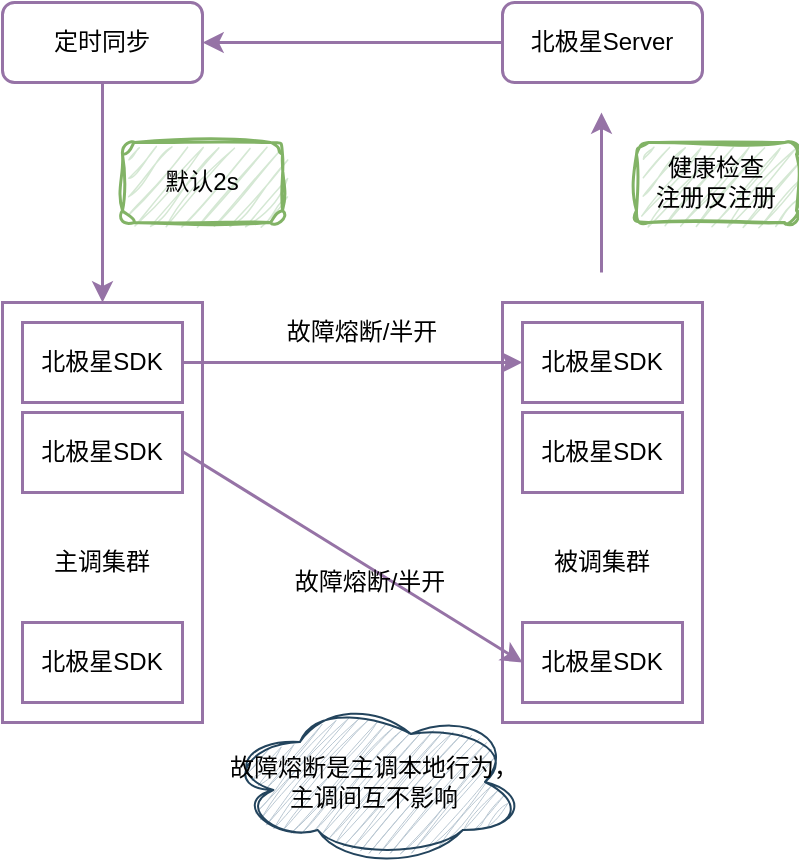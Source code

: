 <mxfile version="21.4.0" type="github">
  <diagram name="第 1 页" id="bxmQuoc_s092ykwbik4G">
    <mxGraphModel dx="1306" dy="740" grid="1" gridSize="10" guides="1" tooltips="1" connect="1" arrows="1" fold="1" page="1" pageScale="1" pageWidth="827" pageHeight="1169" math="0" shadow="0">
      <root>
        <mxCell id="0" />
        <mxCell id="1" parent="0" />
        <mxCell id="F27UzN-mEICpg0OeY6OQ-1" value="北极星Server" style="rounded=1;whiteSpace=wrap;html=1;fillColor=none;strokeWidth=1.5;strokeColor=#9673a6;" parent="1" vertex="1">
          <mxGeometry x="480" y="340" width="100" height="40" as="geometry" />
        </mxCell>
        <mxCell id="F27UzN-mEICpg0OeY6OQ-4" value="" style="rounded=0;whiteSpace=wrap;html=1;fillColor=none;strokeWidth=1.5;strokeColor=#9673a6;" parent="1" vertex="1">
          <mxGeometry x="230" y="490" width="100" height="210" as="geometry" />
        </mxCell>
        <mxCell id="F27UzN-mEICpg0OeY6OQ-5" value="定时同步" style="rounded=1;whiteSpace=wrap;html=1;fillColor=none;strokeWidth=1.5;strokeColor=#9673a6;" parent="1" vertex="1">
          <mxGeometry x="230" y="340" width="100" height="40" as="geometry" />
        </mxCell>
        <mxCell id="F27UzN-mEICpg0OeY6OQ-6" value="" style="rounded=0;whiteSpace=wrap;html=1;fillColor=none;strokeWidth=1.5;strokeColor=#9673a6;" parent="1" vertex="1">
          <mxGeometry x="480" y="490" width="100" height="210" as="geometry" />
        </mxCell>
        <mxCell id="F27UzN-mEICpg0OeY6OQ-8" value="北极星SDK" style="rounded=0;whiteSpace=wrap;html=1;fillColor=none;strokeWidth=1.5;strokeColor=#9673a6;" parent="1" vertex="1">
          <mxGeometry x="490" y="500" width="80" height="40" as="geometry" />
        </mxCell>
        <mxCell id="F27UzN-mEICpg0OeY6OQ-9" value="北极星SDK" style="rounded=0;whiteSpace=wrap;html=1;fillColor=none;strokeWidth=1.5;strokeColor=#9673a6;" parent="1" vertex="1">
          <mxGeometry x="490" y="545" width="80" height="40" as="geometry" />
        </mxCell>
        <mxCell id="F27UzN-mEICpg0OeY6OQ-10" value="北极星SDK" style="rounded=0;whiteSpace=wrap;html=1;fillColor=none;strokeWidth=1.5;strokeColor=#9673a6;" parent="1" vertex="1">
          <mxGeometry x="490" y="650" width="80" height="40" as="geometry" />
        </mxCell>
        <mxCell id="F27UzN-mEICpg0OeY6OQ-11" value="北极星SDK" style="rounded=0;whiteSpace=wrap;html=1;fillColor=none;strokeWidth=1.5;strokeColor=#9673a6;" parent="1" vertex="1">
          <mxGeometry x="240" y="500" width="80" height="40" as="geometry" />
        </mxCell>
        <mxCell id="F27UzN-mEICpg0OeY6OQ-12" value="北极星SDK" style="rounded=0;whiteSpace=wrap;html=1;fillColor=none;strokeWidth=1.5;strokeColor=#9673a6;" parent="1" vertex="1">
          <mxGeometry x="240" y="545" width="80" height="40" as="geometry" />
        </mxCell>
        <mxCell id="F27UzN-mEICpg0OeY6OQ-13" value="北极星SDK" style="rounded=0;whiteSpace=wrap;html=1;fillColor=none;strokeWidth=1.5;strokeColor=#9673a6;" parent="1" vertex="1">
          <mxGeometry x="240" y="650" width="80" height="40" as="geometry" />
        </mxCell>
        <mxCell id="F27UzN-mEICpg0OeY6OQ-14" value="主调集群" style="rounded=0;whiteSpace=wrap;html=1;fillColor=none;strokeWidth=1.5;strokeColor=none;" parent="1" vertex="1">
          <mxGeometry x="240" y="600" width="80" height="40" as="geometry" />
        </mxCell>
        <mxCell id="F27UzN-mEICpg0OeY6OQ-15" value="被调集群" style="rounded=0;whiteSpace=wrap;html=1;fillColor=none;strokeWidth=1.5;strokeColor=none;" parent="1" vertex="1">
          <mxGeometry x="490" y="600" width="80" height="40" as="geometry" />
        </mxCell>
        <mxCell id="F27UzN-mEICpg0OeY6OQ-16" value="" style="endArrow=classic;html=1;rounded=0;entryX=0.5;entryY=1;entryDx=0;entryDy=0;strokeWidth=1.5;fillColor=#e1d5e7;strokeColor=#9673a6;" parent="1" edge="1">
          <mxGeometry width="50" height="50" relative="1" as="geometry">
            <mxPoint x="529.5" y="475" as="sourcePoint" />
            <mxPoint x="529.5" y="395" as="targetPoint" />
          </mxGeometry>
        </mxCell>
        <mxCell id="F27UzN-mEICpg0OeY6OQ-19" value="健康检查&lt;br&gt;注册反注册" style="rounded=1;whiteSpace=wrap;html=1;fillColor=#d5e8d4;strokeWidth=1.5;strokeColor=#82b366;sketch=1;curveFitting=1;jiggle=2;" parent="1" vertex="1">
          <mxGeometry x="547" y="410" width="80" height="40" as="geometry" />
        </mxCell>
        <mxCell id="F27UzN-mEICpg0OeY6OQ-20" value="" style="endArrow=classic;html=1;rounded=0;entryX=1;entryY=0.5;entryDx=0;entryDy=0;strokeWidth=1.5;exitX=0;exitY=0.5;exitDx=0;exitDy=0;fillColor=#e1d5e7;strokeColor=#9673a6;" parent="1" source="F27UzN-mEICpg0OeY6OQ-1" target="F27UzN-mEICpg0OeY6OQ-5" edge="1">
          <mxGeometry width="50" height="50" relative="1" as="geometry">
            <mxPoint x="380" y="390" as="sourcePoint" />
            <mxPoint x="380" y="310" as="targetPoint" />
          </mxGeometry>
        </mxCell>
        <mxCell id="F27UzN-mEICpg0OeY6OQ-21" value="" style="endArrow=classic;html=1;rounded=0;entryX=0.5;entryY=0;entryDx=0;entryDy=0;strokeWidth=1.5;exitX=0.5;exitY=1;exitDx=0;exitDy=0;fillColor=#e1d5e7;strokeColor=#9673a6;" parent="1" source="F27UzN-mEICpg0OeY6OQ-5" target="F27UzN-mEICpg0OeY6OQ-4" edge="1">
          <mxGeometry width="50" height="50" relative="1" as="geometry">
            <mxPoint x="270" y="440" as="sourcePoint" />
            <mxPoint x="120" y="440" as="targetPoint" />
          </mxGeometry>
        </mxCell>
        <mxCell id="F27UzN-mEICpg0OeY6OQ-24" value="" style="endArrow=classic;html=1;rounded=0;exitX=1;exitY=0.5;exitDx=0;exitDy=0;entryX=0;entryY=0.5;entryDx=0;entryDy=0;strokeWidth=1.5;fillColor=#e1d5e7;strokeColor=#9673a6;" parent="1" source="F27UzN-mEICpg0OeY6OQ-11" target="F27UzN-mEICpg0OeY6OQ-8" edge="1">
          <mxGeometry width="50" height="50" relative="1" as="geometry">
            <mxPoint x="390" y="570" as="sourcePoint" />
            <mxPoint x="440" y="520" as="targetPoint" />
          </mxGeometry>
        </mxCell>
        <mxCell id="F27UzN-mEICpg0OeY6OQ-25" value="" style="endArrow=classic;html=1;rounded=0;exitX=1;exitY=0.5;exitDx=0;exitDy=0;entryX=0;entryY=0.5;entryDx=0;entryDy=0;strokeWidth=1.5;fillColor=#e1d5e7;strokeColor=#9673a6;" parent="1" target="F27UzN-mEICpg0OeY6OQ-10" edge="1">
          <mxGeometry width="50" height="50" relative="1" as="geometry">
            <mxPoint x="320" y="564.5" as="sourcePoint" />
            <mxPoint x="490" y="564.5" as="targetPoint" />
          </mxGeometry>
        </mxCell>
        <mxCell id="F27UzN-mEICpg0OeY6OQ-26" value="故障熔断/半开" style="rounded=0;whiteSpace=wrap;html=1;fillColor=none;strokeWidth=1.5;strokeColor=none;" parent="1" vertex="1">
          <mxGeometry x="370" y="485" width="80" height="40" as="geometry" />
        </mxCell>
        <mxCell id="F27UzN-mEICpg0OeY6OQ-27" value="故障熔断/半开" style="rounded=0;whiteSpace=wrap;html=1;fillColor=none;strokeWidth=1.5;strokeColor=none;" parent="1" vertex="1">
          <mxGeometry x="374" y="610" width="80" height="40" as="geometry" />
        </mxCell>
        <mxCell id="F27UzN-mEICpg0OeY6OQ-28" value="故障熔断是主调本地行为，&lt;br&gt;主调间互不影响" style="ellipse;shape=cloud;whiteSpace=wrap;html=1;fillColor=#bac8d3;strokeColor=#23445d;sketch=1;curveFitting=1;jiggle=2;" parent="1" vertex="1">
          <mxGeometry x="342" y="690" width="148" height="80" as="geometry" />
        </mxCell>
        <mxCell id="F27UzN-mEICpg0OeY6OQ-29" value="默认2s" style="rounded=1;whiteSpace=wrap;html=1;fillColor=#d5e8d4;strokeWidth=1.5;strokeColor=#82b366;sketch=1;curveFitting=1;jiggle=2;" parent="1" vertex="1">
          <mxGeometry x="290" y="410" width="80" height="40" as="geometry" />
        </mxCell>
      </root>
    </mxGraphModel>
  </diagram>
</mxfile>
